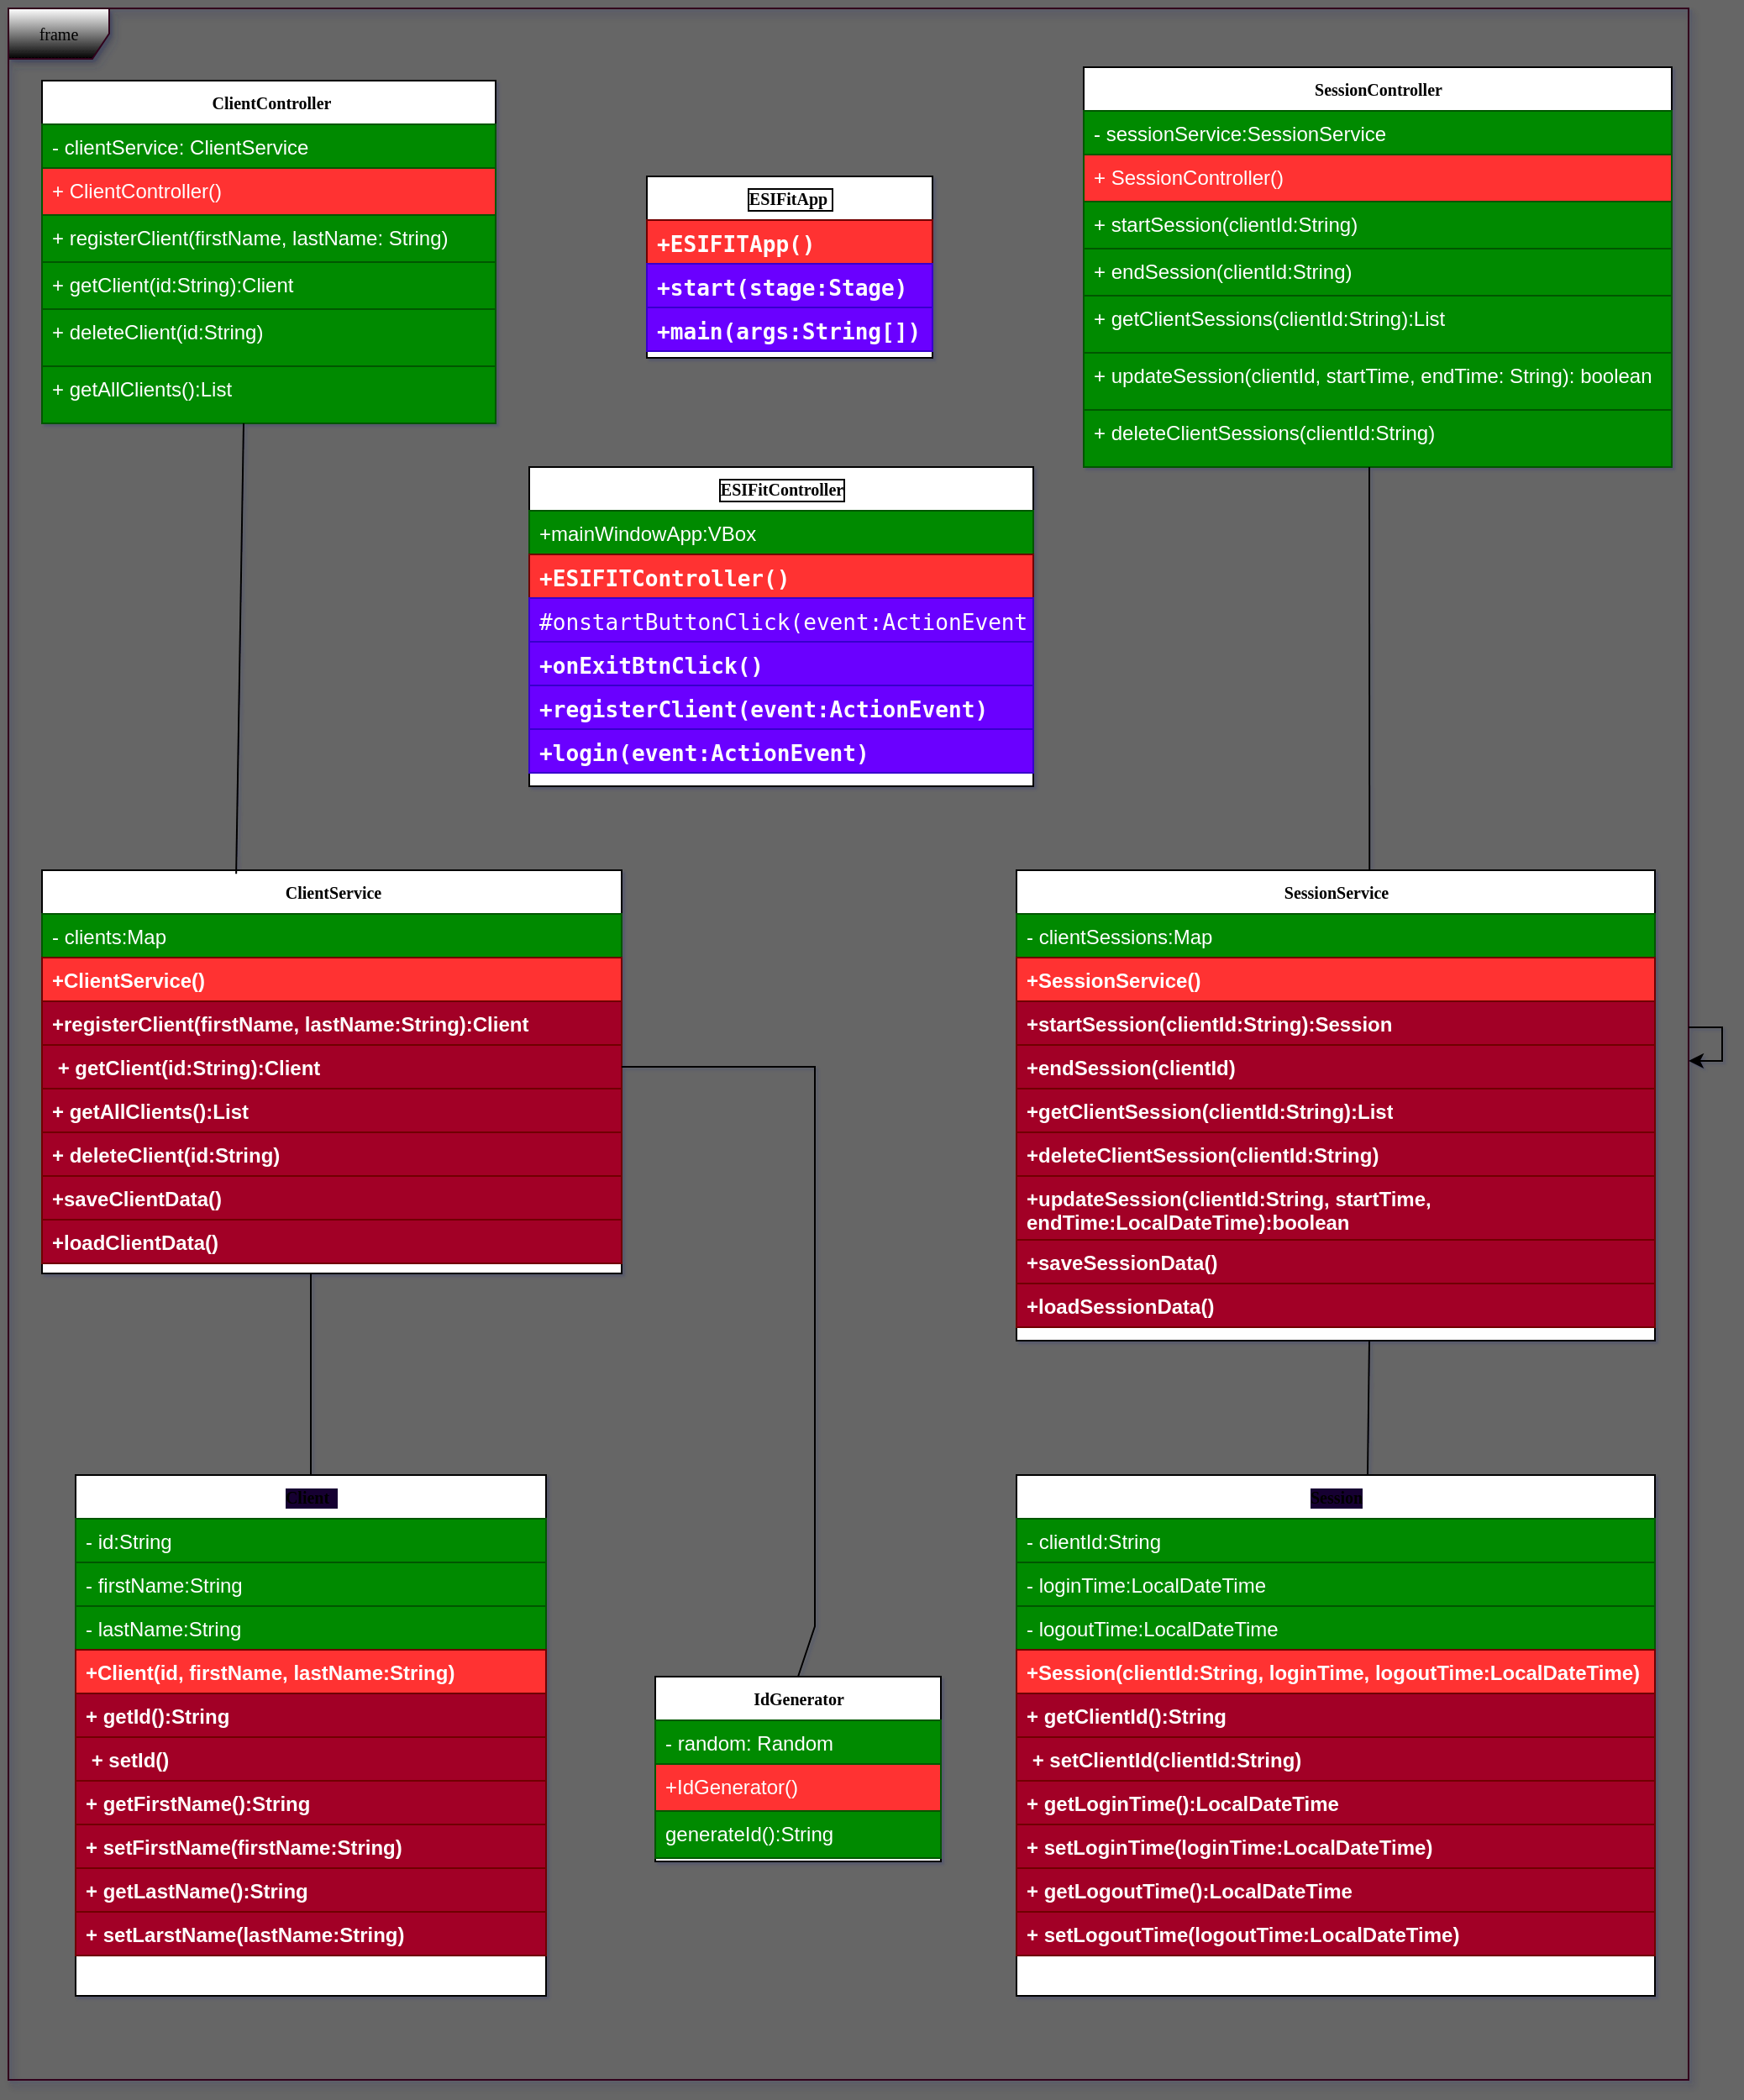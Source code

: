 <mxfile version="21.3.8" type="github" pages="2">
  <diagram name="Page-1" id="c4acf3e9-155e-7222-9cf6-157b1a14988f">
    <mxGraphModel dx="1050" dy="587" grid="1" gridSize="10" guides="1" tooltips="1" connect="1" arrows="1" fold="1" page="1" pageScale="1" pageWidth="850" pageHeight="1100" background="#666666" math="0" shadow="1">
      <root>
        <mxCell id="0" />
        <mxCell id="1" parent="0" />
        <mxCell id="17acba5748e5396b-1" value="frame" style="shape=umlFrame;whiteSpace=wrap;html=1;rounded=0;shadow=1;comic=0;labelBackgroundColor=none;strokeWidth=1;fontFamily=Verdana;fontSize=10;align=center;gradientColor=default;fillColor=default;strokeColor=#33001A;swimlaneFillColor=none;" parent="1" vertex="1">
          <mxGeometry x="40" y="87" width="1000" height="1233" as="geometry" />
        </mxCell>
        <mxCell id="17acba5748e5396b-2" value="ESIFitApp&amp;nbsp;" style="swimlane;html=1;fontStyle=1;childLayout=stackLayout;horizontal=1;startSize=26;horizontalStack=0;resizeParent=1;resizeLast=0;collapsible=1;marginBottom=0;swimlaneFillColor=#ffffff;rounded=0;shadow=0;comic=0;labelBackgroundColor=none;strokeWidth=1;fontFamily=Verdana;fontSize=10;align=center;labelBorderColor=#000000;" parent="1" vertex="1">
          <mxGeometry x="420" y="187" width="170" height="108" as="geometry" />
        </mxCell>
        <mxCell id="wD1RXVULXasq6-dMUtr4-1" value="&lt;div style=&quot;font-family: &amp;quot;JetBrains Mono&amp;quot;, monospace; font-size: 9.8pt;&quot;&gt;&lt;span style=&quot;&quot;&gt;&lt;b style=&quot;&quot;&gt;&lt;font&gt;+ESIFITApp()&lt;/font&gt;&lt;/b&gt;&lt;/span&gt;&lt;/div&gt;" style="text;html=1;strokeColor=#6F0000;fillColor=#FF3333;align=left;verticalAlign=top;spacingLeft=4;spacingRight=4;whiteSpace=wrap;overflow=hidden;rotatable=0;points=[[0,0.5],[1,0.5]];portConstraint=eastwest;fontColor=#FFFFFF;labelBackgroundColor=none;" parent="17acba5748e5396b-2" vertex="1">
          <mxGeometry y="26" width="170" height="26" as="geometry" />
        </mxCell>
        <mxCell id="5Tmz0BL1EF1OMA91JaE--58" value="&lt;div style=&quot;font-family: &amp;quot;JetBrains Mono&amp;quot;, monospace; font-size: 9.8pt;&quot;&gt;&lt;span style=&quot;&quot;&gt;&lt;b style=&quot;&quot;&gt;&lt;font&gt;+start(stage:Stage)&lt;/font&gt;&lt;/b&gt;&lt;/span&gt;&lt;/div&gt;" style="text;html=1;strokeColor=#3700CC;fillColor=#6a00ff;align=left;verticalAlign=top;spacingLeft=4;spacingRight=4;whiteSpace=wrap;overflow=hidden;rotatable=0;points=[[0,0.5],[1,0.5]];portConstraint=eastwest;fontColor=#ffffff;labelBackgroundColor=none;" vertex="1" parent="17acba5748e5396b-2">
          <mxGeometry y="52" width="170" height="26" as="geometry" />
        </mxCell>
        <mxCell id="5Tmz0BL1EF1OMA91JaE--59" value="&lt;div style=&quot;font-family: &amp;quot;JetBrains Mono&amp;quot;, monospace; font-size: 9.8pt;&quot;&gt;&lt;span style=&quot;&quot;&gt;&lt;b style=&quot;&quot;&gt;&lt;font&gt;+main(args:String[])&lt;/font&gt;&lt;/b&gt;&lt;/span&gt;&lt;/div&gt;" style="text;html=1;strokeColor=#3700CC;fillColor=#6a00ff;align=left;verticalAlign=top;spacingLeft=4;spacingRight=4;whiteSpace=wrap;overflow=hidden;rotatable=0;points=[[0,0.5],[1,0.5]];portConstraint=eastwest;fontColor=#ffffff;labelBackgroundColor=none;" vertex="1" parent="17acba5748e5396b-2">
          <mxGeometry y="78" width="170" height="26" as="geometry" />
        </mxCell>
        <mxCell id="17acba5748e5396b-20" value="ClientService" style="swimlane;html=1;fontStyle=1;childLayout=stackLayout;horizontal=1;startSize=26;horizontalStack=0;resizeParent=1;resizeLast=0;collapsible=1;marginBottom=0;swimlaneFillColor=#ffffff;rounded=0;shadow=0;comic=0;labelBackgroundColor=none;strokeWidth=1;fontFamily=Verdana;fontSize=10;align=center;" parent="1" vertex="1">
          <mxGeometry x="60" y="600" width="345" height="240" as="geometry" />
        </mxCell>
        <mxCell id="17acba5748e5396b-21" value="- clients:Map" style="text;html=1;strokeColor=#005700;fillColor=#008a00;align=left;verticalAlign=top;spacingLeft=4;spacingRight=4;whiteSpace=wrap;overflow=hidden;rotatable=0;points=[[0,0.5],[1,0.5]];portConstraint=eastwest;fontColor=#ffffff;" parent="17acba5748e5396b-20" vertex="1">
          <mxGeometry y="26" width="345" height="26" as="geometry" />
        </mxCell>
        <mxCell id="5Tmz0BL1EF1OMA91JaE--37" value="+ClientService()" style="text;html=1;strokeColor=#6F0000;fillColor=#FF3333;align=left;verticalAlign=top;spacingLeft=4;spacingRight=4;whiteSpace=wrap;overflow=hidden;rotatable=0;points=[[0,0.5],[1,0.5]];portConstraint=eastwest;fontStyle=1;fontColor=#ffffff;" vertex="1" parent="17acba5748e5396b-20">
          <mxGeometry y="52" width="345" height="26" as="geometry" />
        </mxCell>
        <mxCell id="5Tmz0BL1EF1OMA91JaE--38" value="+registerClient(firstName, lastName:String):Client" style="text;html=1;strokeColor=#6F0000;fillColor=#a20025;align=left;verticalAlign=top;spacingLeft=4;spacingRight=4;whiteSpace=wrap;overflow=hidden;rotatable=0;points=[[0,0.5],[1,0.5]];portConstraint=eastwest;fontStyle=1;fontColor=#ffffff;" vertex="1" parent="17acba5748e5396b-20">
          <mxGeometry y="78" width="345" height="26" as="geometry" />
        </mxCell>
        <mxCell id="17acba5748e5396b-26" value="&amp;nbsp;+ getClient(id:String):Client&amp;nbsp;" style="text;html=1;strokeColor=#6F0000;fillColor=#a20025;align=left;verticalAlign=top;spacingLeft=4;spacingRight=4;whiteSpace=wrap;overflow=hidden;rotatable=0;points=[[0,0.5],[1,0.5]];portConstraint=eastwest;fontStyle=1;fontColor=#ffffff;" parent="17acba5748e5396b-20" vertex="1">
          <mxGeometry y="104" width="345" height="26" as="geometry" />
        </mxCell>
        <mxCell id="ua4lf15_g7lLgSqZ2KAn-18" value="+ getAllClients():List" style="text;html=1;strokeColor=#6F0000;fillColor=#a20025;align=left;verticalAlign=top;spacingLeft=4;spacingRight=4;whiteSpace=wrap;overflow=hidden;rotatable=0;points=[[0,0.5],[1,0.5]];portConstraint=eastwest;fontStyle=1;fontColor=#ffffff;" parent="17acba5748e5396b-20" vertex="1">
          <mxGeometry y="130" width="345" height="26" as="geometry" />
        </mxCell>
        <mxCell id="ua4lf15_g7lLgSqZ2KAn-19" value="+ deleteClient(id:String)&amp;nbsp;" style="text;html=1;strokeColor=#6F0000;fillColor=#a20025;align=left;verticalAlign=top;spacingLeft=4;spacingRight=4;whiteSpace=wrap;overflow=hidden;rotatable=0;points=[[0,0.5],[1,0.5]];portConstraint=eastwest;fontStyle=1;fontColor=#ffffff;" parent="17acba5748e5396b-20" vertex="1">
          <mxGeometry y="156" width="345" height="26" as="geometry" />
        </mxCell>
        <mxCell id="5Tmz0BL1EF1OMA91JaE--39" value="+saveClientData()" style="text;html=1;strokeColor=#6F0000;fillColor=#a20025;align=left;verticalAlign=top;spacingLeft=4;spacingRight=4;whiteSpace=wrap;overflow=hidden;rotatable=0;points=[[0,0.5],[1,0.5]];portConstraint=eastwest;fontStyle=1;fontColor=#ffffff;" vertex="1" parent="17acba5748e5396b-20">
          <mxGeometry y="182" width="345" height="26" as="geometry" />
        </mxCell>
        <mxCell id="5Tmz0BL1EF1OMA91JaE--40" value="+loadClientData()" style="text;html=1;strokeColor=#6F0000;fillColor=#a20025;align=left;verticalAlign=top;spacingLeft=4;spacingRight=4;whiteSpace=wrap;overflow=hidden;rotatable=0;points=[[0,0.5],[1,0.5]];portConstraint=eastwest;fontStyle=1;fontColor=#ffffff;" vertex="1" parent="17acba5748e5396b-20">
          <mxGeometry y="208" width="345" height="26" as="geometry" />
        </mxCell>
        <mxCell id="17acba5748e5396b-44" value="&amp;nbsp;ClientController" style="swimlane;html=1;fontStyle=1;childLayout=stackLayout;horizontal=1;startSize=26;horizontalStack=0;resizeParent=1;resizeLast=0;collapsible=1;marginBottom=0;swimlaneFillColor=#ffffff;rounded=0;shadow=0;comic=0;labelBackgroundColor=none;strokeWidth=1;fontFamily=Verdana;fontSize=10;align=center;" parent="1" vertex="1">
          <mxGeometry x="60" y="130" width="270" height="204" as="geometry" />
        </mxCell>
        <mxCell id="17acba5748e5396b-45" value="- clientService: ClientService" style="text;html=1;strokeColor=#005700;fillColor=#008a00;align=left;verticalAlign=top;spacingLeft=4;spacingRight=4;whiteSpace=wrap;overflow=hidden;rotatable=0;points=[[0,0.5],[1,0.5]];portConstraint=eastwest;fontColor=#ffffff;" parent="17acba5748e5396b-44" vertex="1">
          <mxGeometry y="26" width="270" height="26" as="geometry" />
        </mxCell>
        <mxCell id="5Tmz0BL1EF1OMA91JaE--1" value="+ ClientController()" style="text;html=1;strokeColor=#005700;fillColor=#FF3333;align=left;verticalAlign=top;spacingLeft=4;spacingRight=4;whiteSpace=wrap;overflow=hidden;rotatable=0;points=[[0,0.5],[1,0.5]];portConstraint=eastwest;fontColor=#ffffff;" vertex="1" parent="17acba5748e5396b-44">
          <mxGeometry y="52" width="270" height="28" as="geometry" />
        </mxCell>
        <mxCell id="5Tmz0BL1EF1OMA91JaE--2" value="+ registerClient(firstName, lastName: String)" style="text;html=1;strokeColor=#005700;fillColor=#008a00;align=left;verticalAlign=top;spacingLeft=4;spacingRight=4;whiteSpace=wrap;overflow=hidden;rotatable=0;points=[[0,0.5],[1,0.5]];portConstraint=eastwest;fontColor=#ffffff;" vertex="1" parent="17acba5748e5396b-44">
          <mxGeometry y="80" width="270" height="28" as="geometry" />
        </mxCell>
        <mxCell id="5Tmz0BL1EF1OMA91JaE--3" value="+ getClient(id:String):Client" style="text;html=1;strokeColor=#005700;fillColor=#008a00;align=left;verticalAlign=top;spacingLeft=4;spacingRight=4;whiteSpace=wrap;overflow=hidden;rotatable=0;points=[[0,0.5],[1,0.5]];portConstraint=eastwest;fontColor=#ffffff;" vertex="1" parent="17acba5748e5396b-44">
          <mxGeometry y="108" width="270" height="28" as="geometry" />
        </mxCell>
        <mxCell id="5Tmz0BL1EF1OMA91JaE--4" value="+ deleteClient(id:String)" style="text;html=1;strokeColor=#005700;fillColor=#008a00;align=left;verticalAlign=top;spacingLeft=4;spacingRight=4;whiteSpace=wrap;overflow=hidden;rotatable=0;points=[[0,0.5],[1,0.5]];portConstraint=eastwest;fontColor=#ffffff;" vertex="1" parent="17acba5748e5396b-44">
          <mxGeometry y="136" width="270" height="34" as="geometry" />
        </mxCell>
        <mxCell id="5Tmz0BL1EF1OMA91JaE--11" value="+ getAllClients():List" style="text;html=1;strokeColor=#005700;fillColor=#008a00;align=left;verticalAlign=top;spacingLeft=4;spacingRight=4;whiteSpace=wrap;overflow=hidden;rotatable=0;points=[[0,0.5],[1,0.5]];portConstraint=eastwest;fontColor=#ffffff;" vertex="1" parent="17acba5748e5396b-44">
          <mxGeometry y="170" width="270" height="34" as="geometry" />
        </mxCell>
        <mxCell id="ua4lf15_g7lLgSqZ2KAn-1" value="Client&amp;nbsp;&amp;nbsp;" style="swimlane;html=1;fontStyle=1;childLayout=stackLayout;horizontal=1;startSize=26;horizontalStack=0;resizeParent=1;resizeLast=0;collapsible=1;marginBottom=0;swimlaneFillColor=#ffffff;rounded=0;shadow=0;comic=0;labelBackgroundColor=#190033;strokeWidth=1;fontFamily=Verdana;fontSize=10;align=center;" parent="1" vertex="1">
          <mxGeometry x="80" y="960" width="280" height="310" as="geometry" />
        </mxCell>
        <mxCell id="ua4lf15_g7lLgSqZ2KAn-2" value="- id:String" style="text;html=1;strokeColor=#005700;fillColor=#008a00;align=left;verticalAlign=top;spacingLeft=4;spacingRight=4;whiteSpace=wrap;overflow=hidden;rotatable=0;points=[[0,0.5],[1,0.5]];portConstraint=eastwest;fontColor=#ffffff;" parent="ua4lf15_g7lLgSqZ2KAn-1" vertex="1">
          <mxGeometry y="26" width="280" height="26" as="geometry" />
        </mxCell>
        <mxCell id="ua4lf15_g7lLgSqZ2KAn-3" value="- firstName:String&amp;nbsp;" style="text;html=1;strokeColor=#005700;fillColor=#008a00;align=left;verticalAlign=top;spacingLeft=4;spacingRight=4;whiteSpace=wrap;overflow=hidden;rotatable=0;points=[[0,0.5],[1,0.5]];portConstraint=eastwest;fontColor=#ffffff;" parent="ua4lf15_g7lLgSqZ2KAn-1" vertex="1">
          <mxGeometry y="52" width="280" height="26" as="geometry" />
        </mxCell>
        <mxCell id="ua4lf15_g7lLgSqZ2KAn-4" value="- lastName:String&amp;nbsp;" style="text;html=1;strokeColor=#005700;fillColor=#008a00;align=left;verticalAlign=top;spacingLeft=4;spacingRight=4;whiteSpace=wrap;overflow=hidden;rotatable=0;points=[[0,0.5],[1,0.5]];portConstraint=eastwest;fontColor=#ffffff;" parent="ua4lf15_g7lLgSqZ2KAn-1" vertex="1">
          <mxGeometry y="78" width="280" height="26" as="geometry" />
        </mxCell>
        <mxCell id="ua4lf15_g7lLgSqZ2KAn-24" value="+Client(id, firstName, lastName:String)" style="text;html=1;strokeColor=#6F0000;fillColor=#FF3333;align=left;verticalAlign=top;spacingLeft=4;spacingRight=4;whiteSpace=wrap;overflow=hidden;rotatable=0;points=[[0,0.5],[1,0.5]];portConstraint=eastwest;fontStyle=1;fontColor=#ffffff;" parent="ua4lf15_g7lLgSqZ2KAn-1" vertex="1">
          <mxGeometry y="104" width="280" height="26" as="geometry" />
        </mxCell>
        <mxCell id="ua4lf15_g7lLgSqZ2KAn-25" value="+ getId():String" style="text;html=1;strokeColor=#6F0000;fillColor=#a20025;align=left;verticalAlign=top;spacingLeft=4;spacingRight=4;whiteSpace=wrap;overflow=hidden;rotatable=0;points=[[0,0.5],[1,0.5]];portConstraint=eastwest;fontStyle=1;fontColor=#ffffff;" parent="ua4lf15_g7lLgSqZ2KAn-1" vertex="1">
          <mxGeometry y="130" width="280" height="26" as="geometry" />
        </mxCell>
        <mxCell id="ua4lf15_g7lLgSqZ2KAn-26" value="&amp;nbsp;+ setId()" style="text;html=1;strokeColor=#6F0000;fillColor=#a20025;align=left;verticalAlign=top;spacingLeft=4;spacingRight=4;whiteSpace=wrap;overflow=hidden;rotatable=0;points=[[0,0.5],[1,0.5]];portConstraint=eastwest;fontStyle=1;fontColor=#ffffff;" parent="ua4lf15_g7lLgSqZ2KAn-1" vertex="1">
          <mxGeometry y="156" width="280" height="26" as="geometry" />
        </mxCell>
        <mxCell id="5Tmz0BL1EF1OMA91JaE--21" value="+ getFirstName():String" style="text;html=1;strokeColor=#6F0000;fillColor=#a20025;align=left;verticalAlign=top;spacingLeft=4;spacingRight=4;whiteSpace=wrap;overflow=hidden;rotatable=0;points=[[0,0.5],[1,0.5]];portConstraint=eastwest;fontStyle=1;fontColor=#ffffff;" vertex="1" parent="ua4lf15_g7lLgSqZ2KAn-1">
          <mxGeometry y="182" width="280" height="26" as="geometry" />
        </mxCell>
        <mxCell id="5Tmz0BL1EF1OMA91JaE--22" value="+ setFirstName(firstName:String)" style="text;html=1;strokeColor=#6F0000;fillColor=#a20025;align=left;verticalAlign=top;spacingLeft=4;spacingRight=4;whiteSpace=wrap;overflow=hidden;rotatable=0;points=[[0,0.5],[1,0.5]];portConstraint=eastwest;fontStyle=1;fontColor=#ffffff;" vertex="1" parent="ua4lf15_g7lLgSqZ2KAn-1">
          <mxGeometry y="208" width="280" height="26" as="geometry" />
        </mxCell>
        <mxCell id="5Tmz0BL1EF1OMA91JaE--23" value="+ getLastName():String" style="text;html=1;strokeColor=#6F0000;fillColor=#a20025;align=left;verticalAlign=top;spacingLeft=4;spacingRight=4;whiteSpace=wrap;overflow=hidden;rotatable=0;points=[[0,0.5],[1,0.5]];portConstraint=eastwest;fontStyle=1;fontColor=#ffffff;" vertex="1" parent="ua4lf15_g7lLgSqZ2KAn-1">
          <mxGeometry y="234" width="280" height="26" as="geometry" />
        </mxCell>
        <mxCell id="5Tmz0BL1EF1OMA91JaE--24" value="+ setLarstName(lastName:String)" style="text;html=1;strokeColor=#6F0000;fillColor=#a20025;align=left;verticalAlign=top;spacingLeft=4;spacingRight=4;whiteSpace=wrap;overflow=hidden;rotatable=0;points=[[0,0.5],[1,0.5]];portConstraint=eastwest;fontStyle=1;fontColor=#ffffff;" vertex="1" parent="ua4lf15_g7lLgSqZ2KAn-1">
          <mxGeometry y="260" width="280" height="26" as="geometry" />
        </mxCell>
        <mxCell id="ua4lf15_g7lLgSqZ2KAn-46" style="edgeStyle=orthogonalEdgeStyle;rounded=0;orthogonalLoop=1;jettySize=auto;html=1;" parent="1" source="17acba5748e5396b-1" target="17acba5748e5396b-1" edge="1">
          <mxGeometry relative="1" as="geometry">
            <mxPoint x="880" y="199" as="targetPoint" />
          </mxGeometry>
        </mxCell>
        <mxCell id="5Tmz0BL1EF1OMA91JaE--12" value="SessionController" style="swimlane;html=1;fontStyle=1;childLayout=stackLayout;horizontal=1;startSize=26;horizontalStack=0;resizeParent=1;resizeLast=0;collapsible=1;marginBottom=0;swimlaneFillColor=#ffffff;rounded=0;shadow=0;comic=0;labelBackgroundColor=none;strokeWidth=1;fontFamily=Verdana;fontSize=10;align=center;" vertex="1" parent="1">
          <mxGeometry x="680" y="122" width="350" height="238" as="geometry" />
        </mxCell>
        <mxCell id="5Tmz0BL1EF1OMA91JaE--13" value="- sessionService:SessionService" style="text;html=1;strokeColor=#005700;fillColor=#008a00;align=left;verticalAlign=top;spacingLeft=4;spacingRight=4;whiteSpace=wrap;overflow=hidden;rotatable=0;points=[[0,0.5],[1,0.5]];portConstraint=eastwest;fontColor=#ffffff;" vertex="1" parent="5Tmz0BL1EF1OMA91JaE--12">
          <mxGeometry y="26" width="350" height="26" as="geometry" />
        </mxCell>
        <mxCell id="5Tmz0BL1EF1OMA91JaE--14" value="+ SessionController()" style="text;html=1;strokeColor=#005700;fillColor=#FF3333;align=left;verticalAlign=top;spacingLeft=4;spacingRight=4;whiteSpace=wrap;overflow=hidden;rotatable=0;points=[[0,0.5],[1,0.5]];portConstraint=eastwest;fontColor=#ffffff;" vertex="1" parent="5Tmz0BL1EF1OMA91JaE--12">
          <mxGeometry y="52" width="350" height="28" as="geometry" />
        </mxCell>
        <mxCell id="5Tmz0BL1EF1OMA91JaE--15" value="+ startSession(clientId:String)" style="text;html=1;strokeColor=#005700;fillColor=#008a00;align=left;verticalAlign=top;spacingLeft=4;spacingRight=4;whiteSpace=wrap;overflow=hidden;rotatable=0;points=[[0,0.5],[1,0.5]];portConstraint=eastwest;fontColor=#ffffff;" vertex="1" parent="5Tmz0BL1EF1OMA91JaE--12">
          <mxGeometry y="80" width="350" height="28" as="geometry" />
        </mxCell>
        <mxCell id="5Tmz0BL1EF1OMA91JaE--16" value="+ endSession(clientId:String)" style="text;html=1;strokeColor=#005700;fillColor=#008a00;align=left;verticalAlign=top;spacingLeft=4;spacingRight=4;whiteSpace=wrap;overflow=hidden;rotatable=0;points=[[0,0.5],[1,0.5]];portConstraint=eastwest;fontColor=#ffffff;" vertex="1" parent="5Tmz0BL1EF1OMA91JaE--12">
          <mxGeometry y="108" width="350" height="28" as="geometry" />
        </mxCell>
        <mxCell id="5Tmz0BL1EF1OMA91JaE--17" value="+ getClientSessions(clientId:String):List" style="text;html=1;strokeColor=#005700;fillColor=#008a00;align=left;verticalAlign=top;spacingLeft=4;spacingRight=4;whiteSpace=wrap;overflow=hidden;rotatable=0;points=[[0,0.5],[1,0.5]];portConstraint=eastwest;fontColor=#ffffff;" vertex="1" parent="5Tmz0BL1EF1OMA91JaE--12">
          <mxGeometry y="136" width="350" height="34" as="geometry" />
        </mxCell>
        <mxCell id="5Tmz0BL1EF1OMA91JaE--18" value="+ updateSession(clientId, startTime, endTime: String): boolean" style="text;html=1;strokeColor=#005700;fillColor=#008a00;align=left;verticalAlign=top;spacingLeft=4;spacingRight=4;whiteSpace=wrap;overflow=hidden;rotatable=0;points=[[0,0.5],[1,0.5]];portConstraint=eastwest;fontColor=#ffffff;" vertex="1" parent="5Tmz0BL1EF1OMA91JaE--12">
          <mxGeometry y="170" width="350" height="34" as="geometry" />
        </mxCell>
        <mxCell id="5Tmz0BL1EF1OMA91JaE--19" value="+ deleteClientSessions(clientId:String)" style="text;html=1;strokeColor=#005700;fillColor=#008a00;align=left;verticalAlign=top;spacingLeft=4;spacingRight=4;whiteSpace=wrap;overflow=hidden;rotatable=0;points=[[0,0.5],[1,0.5]];portConstraint=eastwest;fontColor=#ffffff;" vertex="1" parent="5Tmz0BL1EF1OMA91JaE--12">
          <mxGeometry y="204" width="350" height="34" as="geometry" />
        </mxCell>
        <mxCell id="5Tmz0BL1EF1OMA91JaE--25" value="Session" style="swimlane;html=1;fontStyle=1;childLayout=stackLayout;horizontal=1;startSize=26;horizontalStack=0;resizeParent=1;resizeLast=0;collapsible=1;marginBottom=0;swimlaneFillColor=#ffffff;rounded=0;shadow=0;comic=0;labelBackgroundColor=#190033;strokeWidth=1;fontFamily=Verdana;fontSize=10;align=center;" vertex="1" parent="1">
          <mxGeometry x="640" y="960" width="380" height="310" as="geometry" />
        </mxCell>
        <mxCell id="5Tmz0BL1EF1OMA91JaE--26" value="- clientId:String" style="text;html=1;strokeColor=#005700;fillColor=#008a00;align=left;verticalAlign=top;spacingLeft=4;spacingRight=4;whiteSpace=wrap;overflow=hidden;rotatable=0;points=[[0,0.5],[1,0.5]];portConstraint=eastwest;fontColor=#ffffff;" vertex="1" parent="5Tmz0BL1EF1OMA91JaE--25">
          <mxGeometry y="26" width="380" height="26" as="geometry" />
        </mxCell>
        <mxCell id="5Tmz0BL1EF1OMA91JaE--27" value="- loginTime:LocalDateTime&amp;nbsp;" style="text;html=1;strokeColor=#005700;fillColor=#008a00;align=left;verticalAlign=top;spacingLeft=4;spacingRight=4;whiteSpace=wrap;overflow=hidden;rotatable=0;points=[[0,0.5],[1,0.5]];portConstraint=eastwest;fontColor=#ffffff;" vertex="1" parent="5Tmz0BL1EF1OMA91JaE--25">
          <mxGeometry y="52" width="380" height="26" as="geometry" />
        </mxCell>
        <mxCell id="5Tmz0BL1EF1OMA91JaE--28" value="- logoutTime:LocalDateTime" style="text;html=1;strokeColor=#005700;fillColor=#008a00;align=left;verticalAlign=top;spacingLeft=4;spacingRight=4;whiteSpace=wrap;overflow=hidden;rotatable=0;points=[[0,0.5],[1,0.5]];portConstraint=eastwest;fontColor=#ffffff;" vertex="1" parent="5Tmz0BL1EF1OMA91JaE--25">
          <mxGeometry y="78" width="380" height="26" as="geometry" />
        </mxCell>
        <mxCell id="5Tmz0BL1EF1OMA91JaE--29" value="+Session(clientId:String, loginTime, logoutTime:LocalDateTime)" style="text;html=1;strokeColor=#6F0000;fillColor=#FF3333;align=left;verticalAlign=top;spacingLeft=4;spacingRight=4;whiteSpace=wrap;overflow=hidden;rotatable=0;points=[[0,0.5],[1,0.5]];portConstraint=eastwest;fontStyle=1;fontColor=#ffffff;" vertex="1" parent="5Tmz0BL1EF1OMA91JaE--25">
          <mxGeometry y="104" width="380" height="26" as="geometry" />
        </mxCell>
        <mxCell id="5Tmz0BL1EF1OMA91JaE--30" value="+ getClientId():String" style="text;html=1;strokeColor=#6F0000;fillColor=#a20025;align=left;verticalAlign=top;spacingLeft=4;spacingRight=4;whiteSpace=wrap;overflow=hidden;rotatable=0;points=[[0,0.5],[1,0.5]];portConstraint=eastwest;fontStyle=1;fontColor=#ffffff;" vertex="1" parent="5Tmz0BL1EF1OMA91JaE--25">
          <mxGeometry y="130" width="380" height="26" as="geometry" />
        </mxCell>
        <mxCell id="5Tmz0BL1EF1OMA91JaE--31" value="&amp;nbsp;+ setClientId(clientId:String)" style="text;html=1;strokeColor=#6F0000;fillColor=#a20025;align=left;verticalAlign=top;spacingLeft=4;spacingRight=4;whiteSpace=wrap;overflow=hidden;rotatable=0;points=[[0,0.5],[1,0.5]];portConstraint=eastwest;fontStyle=1;fontColor=#ffffff;" vertex="1" parent="5Tmz0BL1EF1OMA91JaE--25">
          <mxGeometry y="156" width="380" height="26" as="geometry" />
        </mxCell>
        <mxCell id="5Tmz0BL1EF1OMA91JaE--32" value="+ getLoginTime():LocalDateTime" style="text;html=1;strokeColor=#6F0000;fillColor=#a20025;align=left;verticalAlign=top;spacingLeft=4;spacingRight=4;whiteSpace=wrap;overflow=hidden;rotatable=0;points=[[0,0.5],[1,0.5]];portConstraint=eastwest;fontStyle=1;fontColor=#ffffff;" vertex="1" parent="5Tmz0BL1EF1OMA91JaE--25">
          <mxGeometry y="182" width="380" height="26" as="geometry" />
        </mxCell>
        <mxCell id="5Tmz0BL1EF1OMA91JaE--33" value="+ setLoginTime(loginTime:LocalDateTime)" style="text;html=1;strokeColor=#6F0000;fillColor=#a20025;align=left;verticalAlign=top;spacingLeft=4;spacingRight=4;whiteSpace=wrap;overflow=hidden;rotatable=0;points=[[0,0.5],[1,0.5]];portConstraint=eastwest;fontStyle=1;fontColor=#ffffff;" vertex="1" parent="5Tmz0BL1EF1OMA91JaE--25">
          <mxGeometry y="208" width="380" height="26" as="geometry" />
        </mxCell>
        <mxCell id="5Tmz0BL1EF1OMA91JaE--34" value="+ getLogoutTime():LocalDateTime" style="text;html=1;strokeColor=#6F0000;fillColor=#a20025;align=left;verticalAlign=top;spacingLeft=4;spacingRight=4;whiteSpace=wrap;overflow=hidden;rotatable=0;points=[[0,0.5],[1,0.5]];portConstraint=eastwest;fontStyle=1;fontColor=#ffffff;" vertex="1" parent="5Tmz0BL1EF1OMA91JaE--25">
          <mxGeometry y="234" width="380" height="26" as="geometry" />
        </mxCell>
        <mxCell id="5Tmz0BL1EF1OMA91JaE--35" value="+ setLogoutTime(logoutTime:LocalDateTime)" style="text;html=1;strokeColor=#6F0000;fillColor=#a20025;align=left;verticalAlign=top;spacingLeft=4;spacingRight=4;whiteSpace=wrap;overflow=hidden;rotatable=0;points=[[0,0.5],[1,0.5]];portConstraint=eastwest;fontStyle=1;fontColor=#ffffff;" vertex="1" parent="5Tmz0BL1EF1OMA91JaE--25">
          <mxGeometry y="260" width="380" height="26" as="geometry" />
        </mxCell>
        <mxCell id="5Tmz0BL1EF1OMA91JaE--41" value="SessionService" style="swimlane;html=1;fontStyle=1;childLayout=stackLayout;horizontal=1;startSize=26;horizontalStack=0;resizeParent=1;resizeLast=0;collapsible=1;marginBottom=0;swimlaneFillColor=#ffffff;rounded=0;shadow=0;comic=0;labelBackgroundColor=none;strokeWidth=1;fontFamily=Verdana;fontSize=10;align=center;" vertex="1" parent="1">
          <mxGeometry x="640" y="600" width="380" height="280" as="geometry" />
        </mxCell>
        <mxCell id="5Tmz0BL1EF1OMA91JaE--42" value="- clientSessions:Map" style="text;html=1;strokeColor=#005700;fillColor=#008a00;align=left;verticalAlign=top;spacingLeft=4;spacingRight=4;whiteSpace=wrap;overflow=hidden;rotatable=0;points=[[0,0.5],[1,0.5]];portConstraint=eastwest;fontColor=#ffffff;" vertex="1" parent="5Tmz0BL1EF1OMA91JaE--41">
          <mxGeometry y="26" width="380" height="26" as="geometry" />
        </mxCell>
        <mxCell id="5Tmz0BL1EF1OMA91JaE--43" value="+SessionService()" style="text;html=1;strokeColor=#6F0000;fillColor=#FF3333;align=left;verticalAlign=top;spacingLeft=4;spacingRight=4;whiteSpace=wrap;overflow=hidden;rotatable=0;points=[[0,0.5],[1,0.5]];portConstraint=eastwest;fontStyle=1;fontColor=#ffffff;" vertex="1" parent="5Tmz0BL1EF1OMA91JaE--41">
          <mxGeometry y="52" width="380" height="26" as="geometry" />
        </mxCell>
        <mxCell id="5Tmz0BL1EF1OMA91JaE--44" value="+startSession(clientId:String):Session" style="text;html=1;strokeColor=#6F0000;fillColor=#a20025;align=left;verticalAlign=top;spacingLeft=4;spacingRight=4;whiteSpace=wrap;overflow=hidden;rotatable=0;points=[[0,0.5],[1,0.5]];portConstraint=eastwest;fontStyle=1;fontColor=#ffffff;" vertex="1" parent="5Tmz0BL1EF1OMA91JaE--41">
          <mxGeometry y="78" width="380" height="26" as="geometry" />
        </mxCell>
        <mxCell id="5Tmz0BL1EF1OMA91JaE--45" value="+endSession(clientId)" style="text;html=1;strokeColor=#6F0000;fillColor=#a20025;align=left;verticalAlign=top;spacingLeft=4;spacingRight=4;whiteSpace=wrap;overflow=hidden;rotatable=0;points=[[0,0.5],[1,0.5]];portConstraint=eastwest;fontStyle=1;fontColor=#ffffff;" vertex="1" parent="5Tmz0BL1EF1OMA91JaE--41">
          <mxGeometry y="104" width="380" height="26" as="geometry" />
        </mxCell>
        <mxCell id="5Tmz0BL1EF1OMA91JaE--46" value="+getClientSession(clientId:String):List" style="text;html=1;strokeColor=#6F0000;fillColor=#a20025;align=left;verticalAlign=top;spacingLeft=4;spacingRight=4;whiteSpace=wrap;overflow=hidden;rotatable=0;points=[[0,0.5],[1,0.5]];portConstraint=eastwest;fontStyle=1;fontColor=#ffffff;" vertex="1" parent="5Tmz0BL1EF1OMA91JaE--41">
          <mxGeometry y="130" width="380" height="26" as="geometry" />
        </mxCell>
        <mxCell id="5Tmz0BL1EF1OMA91JaE--47" value="+deleteClientSession(clientId:String)" style="text;html=1;strokeColor=#6F0000;fillColor=#a20025;align=left;verticalAlign=top;spacingLeft=4;spacingRight=4;whiteSpace=wrap;overflow=hidden;rotatable=0;points=[[0,0.5],[1,0.5]];portConstraint=eastwest;fontStyle=1;fontColor=#ffffff;" vertex="1" parent="5Tmz0BL1EF1OMA91JaE--41">
          <mxGeometry y="156" width="380" height="26" as="geometry" />
        </mxCell>
        <mxCell id="5Tmz0BL1EF1OMA91JaE--48" value="+updateSession(clientId:String, startTime, endTime:LocalDateTime):boolean" style="text;html=1;strokeColor=#6F0000;fillColor=#a20025;align=left;verticalAlign=top;spacingLeft=4;spacingRight=4;whiteSpace=wrap;overflow=hidden;rotatable=0;points=[[0,0.5],[1,0.5]];portConstraint=eastwest;fontStyle=1;fontColor=#ffffff;" vertex="1" parent="5Tmz0BL1EF1OMA91JaE--41">
          <mxGeometry y="182" width="380" height="38" as="geometry" />
        </mxCell>
        <mxCell id="5Tmz0BL1EF1OMA91JaE--49" value="+saveSessionData()" style="text;html=1;strokeColor=#6F0000;fillColor=#a20025;align=left;verticalAlign=top;spacingLeft=4;spacingRight=4;whiteSpace=wrap;overflow=hidden;rotatable=0;points=[[0,0.5],[1,0.5]];portConstraint=eastwest;fontStyle=1;fontColor=#ffffff;" vertex="1" parent="5Tmz0BL1EF1OMA91JaE--41">
          <mxGeometry y="220" width="380" height="26" as="geometry" />
        </mxCell>
        <mxCell id="5Tmz0BL1EF1OMA91JaE--50" value="+loadSessionData()" style="text;html=1;strokeColor=#6F0000;fillColor=#a20025;align=left;verticalAlign=top;spacingLeft=4;spacingRight=4;whiteSpace=wrap;overflow=hidden;rotatable=0;points=[[0,0.5],[1,0.5]];portConstraint=eastwest;fontStyle=1;fontColor=#ffffff;" vertex="1" parent="5Tmz0BL1EF1OMA91JaE--41">
          <mxGeometry y="246" width="380" height="26" as="geometry" />
        </mxCell>
        <mxCell id="5Tmz0BL1EF1OMA91JaE--51" value="IdGenerator" style="swimlane;html=1;fontStyle=1;childLayout=stackLayout;horizontal=1;startSize=26;horizontalStack=0;resizeParent=1;resizeLast=0;collapsible=1;marginBottom=0;swimlaneFillColor=#ffffff;rounded=0;shadow=0;comic=0;labelBackgroundColor=none;strokeWidth=1;fontFamily=Verdana;fontSize=10;align=center;" vertex="1" parent="1">
          <mxGeometry x="425" y="1080" width="170" height="110" as="geometry" />
        </mxCell>
        <mxCell id="5Tmz0BL1EF1OMA91JaE--52" value="- random: Random" style="text;html=1;strokeColor=#005700;fillColor=#008a00;align=left;verticalAlign=top;spacingLeft=4;spacingRight=4;whiteSpace=wrap;overflow=hidden;rotatable=0;points=[[0,0.5],[1,0.5]];portConstraint=eastwest;fontColor=#ffffff;" vertex="1" parent="5Tmz0BL1EF1OMA91JaE--51">
          <mxGeometry y="26" width="170" height="26" as="geometry" />
        </mxCell>
        <mxCell id="5Tmz0BL1EF1OMA91JaE--53" value="+IdGenerator()" style="text;html=1;strokeColor=#005700;fillColor=#FF3333;align=left;verticalAlign=top;spacingLeft=4;spacingRight=4;whiteSpace=wrap;overflow=hidden;rotatable=0;points=[[0,0.5],[1,0.5]];portConstraint=eastwest;fontColor=#ffffff;" vertex="1" parent="5Tmz0BL1EF1OMA91JaE--51">
          <mxGeometry y="52" width="170" height="28" as="geometry" />
        </mxCell>
        <mxCell id="5Tmz0BL1EF1OMA91JaE--55" value="generateId():String" style="text;html=1;strokeColor=#005700;fillColor=#008a00;align=left;verticalAlign=top;spacingLeft=4;spacingRight=4;whiteSpace=wrap;overflow=hidden;rotatable=0;points=[[0,0.5],[1,0.5]];portConstraint=eastwest;fontColor=#ffffff;" vertex="1" parent="5Tmz0BL1EF1OMA91JaE--51">
          <mxGeometry y="80" width="170" height="28" as="geometry" />
        </mxCell>
        <mxCell id="5Tmz0BL1EF1OMA91JaE--60" value="ESIFitController" style="swimlane;html=1;fontStyle=1;childLayout=stackLayout;horizontal=1;startSize=26;horizontalStack=0;resizeParent=1;resizeLast=0;collapsible=1;marginBottom=0;swimlaneFillColor=#ffffff;rounded=0;shadow=0;comic=0;labelBackgroundColor=none;strokeWidth=1;fontFamily=Verdana;fontSize=10;align=center;labelBorderColor=#000000;" vertex="1" parent="1">
          <mxGeometry x="350" y="360" width="300" height="190" as="geometry" />
        </mxCell>
        <mxCell id="5Tmz0BL1EF1OMA91JaE--64" value="+mainWindowApp:VBox" style="text;html=1;strokeColor=#005700;fillColor=#008a00;align=left;verticalAlign=top;spacingLeft=4;spacingRight=4;whiteSpace=wrap;overflow=hidden;rotatable=0;points=[[0,0.5],[1,0.5]];portConstraint=eastwest;fontColor=#ffffff;" vertex="1" parent="5Tmz0BL1EF1OMA91JaE--60">
          <mxGeometry y="26" width="300" height="26" as="geometry" />
        </mxCell>
        <mxCell id="5Tmz0BL1EF1OMA91JaE--61" value="&lt;div style=&quot;font-family: &amp;quot;JetBrains Mono&amp;quot;, monospace; font-size: 9.8pt;&quot;&gt;&lt;span style=&quot;&quot;&gt;&lt;b style=&quot;&quot;&gt;&lt;font&gt;+ESIFITController()&lt;/font&gt;&lt;/b&gt;&lt;/span&gt;&lt;/div&gt;" style="text;html=1;strokeColor=#6F0000;fillColor=#FF3333;align=left;verticalAlign=top;spacingLeft=4;spacingRight=4;whiteSpace=wrap;overflow=hidden;rotatable=0;points=[[0,0.5],[1,0.5]];portConstraint=eastwest;fontColor=#FFFFFF;labelBackgroundColor=none;" vertex="1" parent="5Tmz0BL1EF1OMA91JaE--60">
          <mxGeometry y="52" width="300" height="26" as="geometry" />
        </mxCell>
        <mxCell id="5Tmz0BL1EF1OMA91JaE--62" value="&lt;div style=&quot;font-family: &amp;quot;JetBrains Mono&amp;quot;, monospace; font-size: 9.8pt;&quot;&gt;#onstartButtonClick(event:ActionEvent)&lt;/div&gt;" style="text;html=1;strokeColor=#3700CC;fillColor=#6a00ff;align=left;verticalAlign=top;spacingLeft=4;spacingRight=4;whiteSpace=wrap;overflow=hidden;rotatable=0;points=[[0,0.5],[1,0.5]];portConstraint=eastwest;fontColor=#ffffff;labelBackgroundColor=none;" vertex="1" parent="5Tmz0BL1EF1OMA91JaE--60">
          <mxGeometry y="78" width="300" height="26" as="geometry" />
        </mxCell>
        <mxCell id="5Tmz0BL1EF1OMA91JaE--63" value="&lt;div style=&quot;font-family: &amp;quot;JetBrains Mono&amp;quot;, monospace; font-size: 9.8pt;&quot;&gt;&lt;b&gt;+onExitBtnClick()&lt;/b&gt;&lt;/div&gt;" style="text;html=1;strokeColor=#3700CC;fillColor=#6a00ff;align=left;verticalAlign=top;spacingLeft=4;spacingRight=4;whiteSpace=wrap;overflow=hidden;rotatable=0;points=[[0,0.5],[1,0.5]];portConstraint=eastwest;fontColor=#ffffff;labelBackgroundColor=none;" vertex="1" parent="5Tmz0BL1EF1OMA91JaE--60">
          <mxGeometry y="104" width="300" height="26" as="geometry" />
        </mxCell>
        <mxCell id="5Tmz0BL1EF1OMA91JaE--65" value="&lt;div style=&quot;font-family: &amp;quot;JetBrains Mono&amp;quot;, monospace; font-size: 9.8pt;&quot;&gt;&lt;b&gt;+registerClient(event:ActionEvent)&lt;/b&gt;&lt;/div&gt;" style="text;html=1;strokeColor=#3700CC;fillColor=#6a00ff;align=left;verticalAlign=top;spacingLeft=4;spacingRight=4;whiteSpace=wrap;overflow=hidden;rotatable=0;points=[[0,0.5],[1,0.5]];portConstraint=eastwest;fontColor=#ffffff;labelBackgroundColor=none;" vertex="1" parent="5Tmz0BL1EF1OMA91JaE--60">
          <mxGeometry y="130" width="300" height="26" as="geometry" />
        </mxCell>
        <mxCell id="5Tmz0BL1EF1OMA91JaE--66" value="&lt;div style=&quot;font-family: &amp;quot;JetBrains Mono&amp;quot;, monospace; font-size: 9.8pt;&quot;&gt;&lt;b&gt;+login(event:ActionEvent)&lt;/b&gt;&lt;/div&gt;" style="text;html=1;strokeColor=#3700CC;fillColor=#6a00ff;align=left;verticalAlign=top;spacingLeft=4;spacingRight=4;whiteSpace=wrap;overflow=hidden;rotatable=0;points=[[0,0.5],[1,0.5]];portConstraint=eastwest;fontColor=#ffffff;labelBackgroundColor=none;" vertex="1" parent="5Tmz0BL1EF1OMA91JaE--60">
          <mxGeometry y="156" width="300" height="26" as="geometry" />
        </mxCell>
        <mxCell id="5Tmz0BL1EF1OMA91JaE--68" value="" style="endArrow=none;html=1;rounded=0;" edge="1" parent="1" source="ua4lf15_g7lLgSqZ2KAn-1">
          <mxGeometry width="50" height="50" relative="1" as="geometry">
            <mxPoint x="160" y="900" as="sourcePoint" />
            <mxPoint x="220" y="840" as="targetPoint" />
          </mxGeometry>
        </mxCell>
        <mxCell id="5Tmz0BL1EF1OMA91JaE--69" value="" style="endArrow=none;html=1;rounded=0;" edge="1" parent="1">
          <mxGeometry width="50" height="50" relative="1" as="geometry">
            <mxPoint x="849" y="960" as="sourcePoint" />
            <mxPoint x="850" y="880" as="targetPoint" />
          </mxGeometry>
        </mxCell>
        <mxCell id="5Tmz0BL1EF1OMA91JaE--70" value="" style="endArrow=none;html=1;rounded=0;exitX=0.553;exitY=0;exitDx=0;exitDy=0;exitPerimeter=0;" edge="1" parent="1" source="5Tmz0BL1EF1OMA91JaE--41">
          <mxGeometry width="50" height="50" relative="1" as="geometry">
            <mxPoint x="849" y="440" as="sourcePoint" />
            <mxPoint x="850" y="360" as="targetPoint" />
          </mxGeometry>
        </mxCell>
        <mxCell id="5Tmz0BL1EF1OMA91JaE--71" value="" style="endArrow=none;html=1;rounded=0;exitX=0.335;exitY=0.009;exitDx=0;exitDy=0;exitPerimeter=0;" edge="1" parent="1" source="17acba5748e5396b-20">
          <mxGeometry width="50" height="50" relative="1" as="geometry">
            <mxPoint x="180" y="574" as="sourcePoint" />
            <mxPoint x="180" y="334" as="targetPoint" />
          </mxGeometry>
        </mxCell>
        <mxCell id="5Tmz0BL1EF1OMA91JaE--72" value="" style="endArrow=none;html=1;rounded=0;exitX=0.5;exitY=0;exitDx=0;exitDy=0;entryX=1;entryY=0.5;entryDx=0;entryDy=0;" edge="1" parent="1" source="5Tmz0BL1EF1OMA91JaE--51" target="17acba5748e5396b-26">
          <mxGeometry width="50" height="50" relative="1" as="geometry">
            <mxPoint x="510" y="870" as="sourcePoint" />
            <mxPoint x="560" y="820" as="targetPoint" />
            <Array as="points">
              <mxPoint x="520" y="1050" />
              <mxPoint x="520" y="1000" />
              <mxPoint x="520" y="910" />
              <mxPoint x="520" y="717" />
            </Array>
          </mxGeometry>
        </mxCell>
      </root>
    </mxGraphModel>
  </diagram>
  <diagram id="UzsiLtJkUrX5GbPJ3FUH" name="Page-2">
    <mxGraphModel dx="1050" dy="587" grid="1" gridSize="10" guides="1" tooltips="1" connect="1" arrows="1" fold="1" page="1" pageScale="1" pageWidth="827" pageHeight="1169" math="0" shadow="0">
      <root>
        <mxCell id="0" />
        <mxCell id="1" parent="0" />
      </root>
    </mxGraphModel>
  </diagram>
</mxfile>
